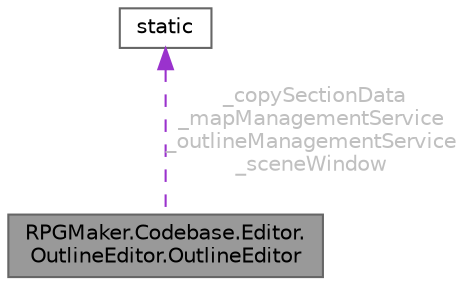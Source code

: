 digraph "RPGMaker.Codebase.Editor.OutlineEditor.OutlineEditor"
{
 // LATEX_PDF_SIZE
  bgcolor="transparent";
  edge [fontname=Helvetica,fontsize=10,labelfontname=Helvetica,labelfontsize=10];
  node [fontname=Helvetica,fontsize=10,shape=box,height=0.2,width=0.4];
  Node1 [id="Node000001",label="RPGMaker.Codebase.Editor.\lOutlineEditor.OutlineEditor",height=0.2,width=0.4,color="gray40", fillcolor="grey60", style="filled", fontcolor="black",tooltip="😁 輪郭編集機"];
  Node2 -> Node1 [id="edge1_Node000001_Node000002",dir="back",color="darkorchid3",style="dashed",tooltip=" ",label=" _copySectionData\n_mapManagementService\n_outlineManagementService\n_sceneWindow",fontcolor="grey" ];
  Node2 [id="Node000002",label="static",height=0.2,width=0.4,color="gray40", fillcolor="white", style="filled",tooltip=" "];
}
